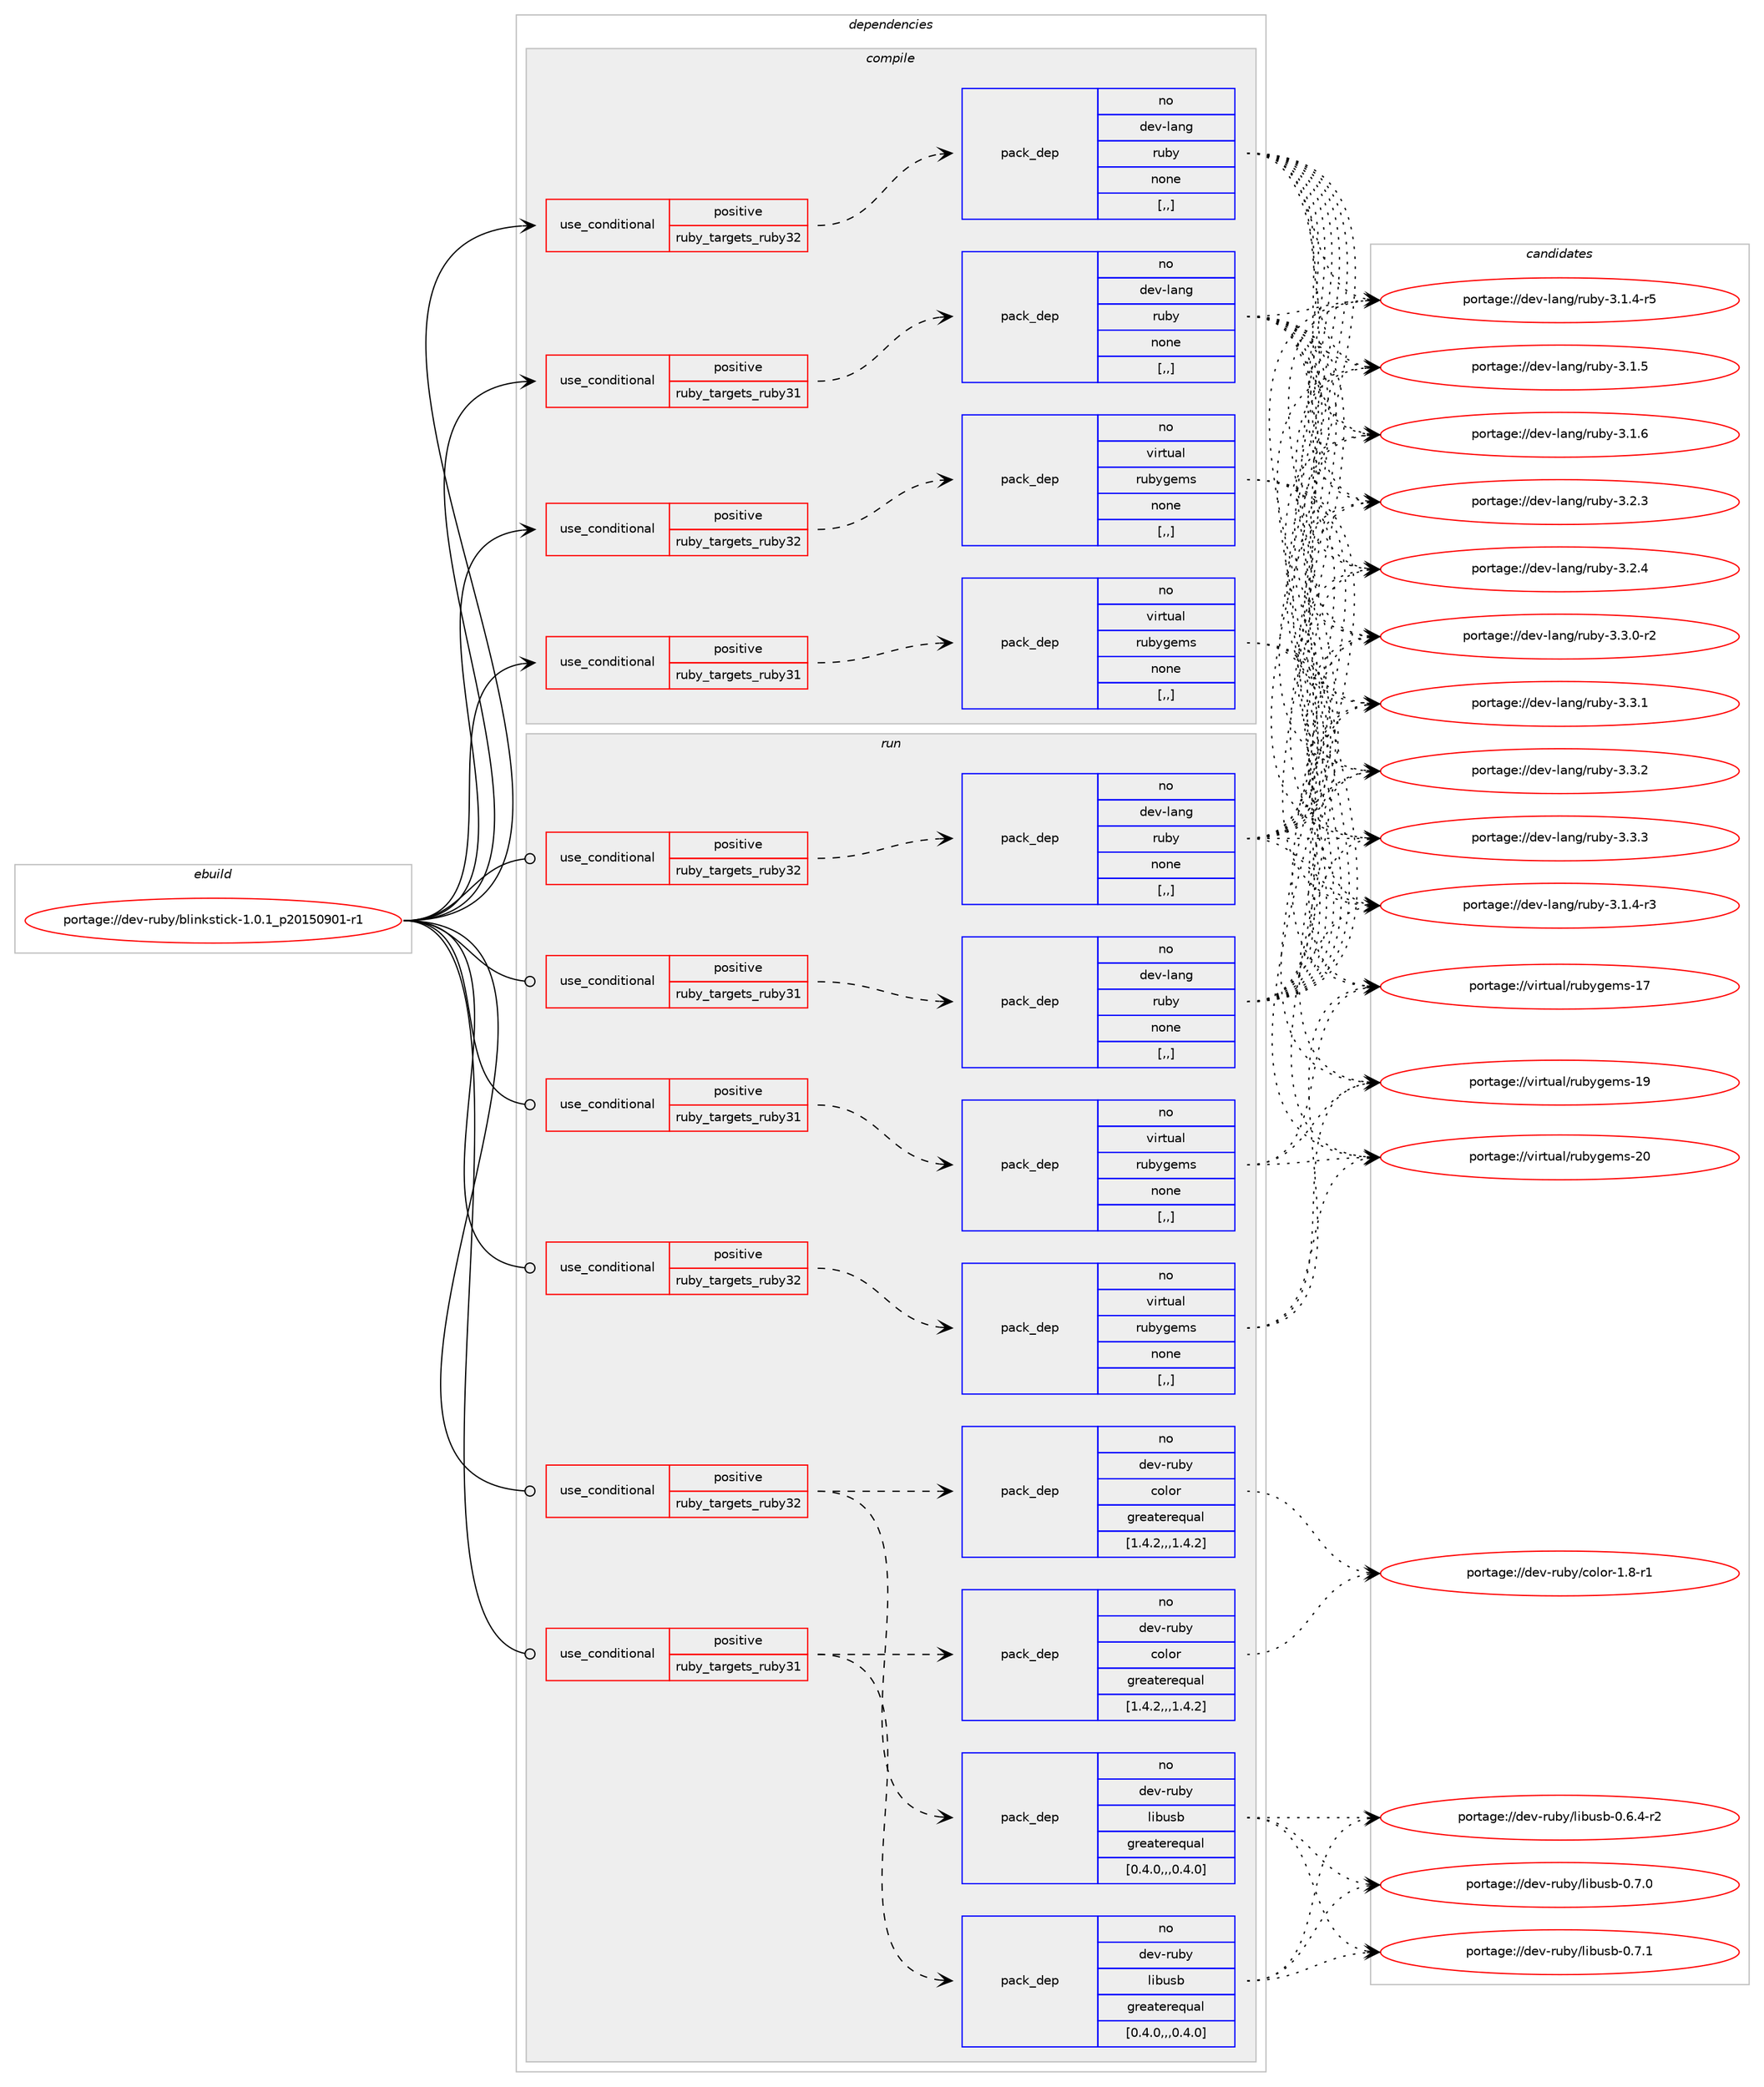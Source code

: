 digraph prolog {

# *************
# Graph options
# *************

newrank=true;
concentrate=true;
compound=true;
graph [rankdir=LR,fontname=Helvetica,fontsize=10,ranksep=1.5];#, ranksep=2.5, nodesep=0.2];
edge  [arrowhead=vee];
node  [fontname=Helvetica,fontsize=10];

# **********
# The ebuild
# **********

subgraph cluster_leftcol {
color=gray;
rank=same;
label=<<i>ebuild</i>>;
id [label="portage://dev-ruby/blinkstick-1.0.1_p20150901-r1", color=red, width=4, href="../dev-ruby/blinkstick-1.0.1_p20150901-r1.svg"];
}

# ****************
# The dependencies
# ****************

subgraph cluster_midcol {
color=gray;
label=<<i>dependencies</i>>;
subgraph cluster_compile {
fillcolor="#eeeeee";
style=filled;
label=<<i>compile</i>>;
subgraph cond43942 {
dependency174373 [label=<<TABLE BORDER="0" CELLBORDER="1" CELLSPACING="0" CELLPADDING="4"><TR><TD ROWSPAN="3" CELLPADDING="10">use_conditional</TD></TR><TR><TD>positive</TD></TR><TR><TD>ruby_targets_ruby31</TD></TR></TABLE>>, shape=none, color=red];
subgraph pack129171 {
dependency174374 [label=<<TABLE BORDER="0" CELLBORDER="1" CELLSPACING="0" CELLPADDING="4" WIDTH="220"><TR><TD ROWSPAN="6" CELLPADDING="30">pack_dep</TD></TR><TR><TD WIDTH="110">no</TD></TR><TR><TD>dev-lang</TD></TR><TR><TD>ruby</TD></TR><TR><TD>none</TD></TR><TR><TD>[,,]</TD></TR></TABLE>>, shape=none, color=blue];
}
dependency174373:e -> dependency174374:w [weight=20,style="dashed",arrowhead="vee"];
}
id:e -> dependency174373:w [weight=20,style="solid",arrowhead="vee"];
subgraph cond43943 {
dependency174375 [label=<<TABLE BORDER="0" CELLBORDER="1" CELLSPACING="0" CELLPADDING="4"><TR><TD ROWSPAN="3" CELLPADDING="10">use_conditional</TD></TR><TR><TD>positive</TD></TR><TR><TD>ruby_targets_ruby31</TD></TR></TABLE>>, shape=none, color=red];
subgraph pack129172 {
dependency174376 [label=<<TABLE BORDER="0" CELLBORDER="1" CELLSPACING="0" CELLPADDING="4" WIDTH="220"><TR><TD ROWSPAN="6" CELLPADDING="30">pack_dep</TD></TR><TR><TD WIDTH="110">no</TD></TR><TR><TD>virtual</TD></TR><TR><TD>rubygems</TD></TR><TR><TD>none</TD></TR><TR><TD>[,,]</TD></TR></TABLE>>, shape=none, color=blue];
}
dependency174375:e -> dependency174376:w [weight=20,style="dashed",arrowhead="vee"];
}
id:e -> dependency174375:w [weight=20,style="solid",arrowhead="vee"];
subgraph cond43944 {
dependency174377 [label=<<TABLE BORDER="0" CELLBORDER="1" CELLSPACING="0" CELLPADDING="4"><TR><TD ROWSPAN="3" CELLPADDING="10">use_conditional</TD></TR><TR><TD>positive</TD></TR><TR><TD>ruby_targets_ruby32</TD></TR></TABLE>>, shape=none, color=red];
subgraph pack129173 {
dependency174378 [label=<<TABLE BORDER="0" CELLBORDER="1" CELLSPACING="0" CELLPADDING="4" WIDTH="220"><TR><TD ROWSPAN="6" CELLPADDING="30">pack_dep</TD></TR><TR><TD WIDTH="110">no</TD></TR><TR><TD>dev-lang</TD></TR><TR><TD>ruby</TD></TR><TR><TD>none</TD></TR><TR><TD>[,,]</TD></TR></TABLE>>, shape=none, color=blue];
}
dependency174377:e -> dependency174378:w [weight=20,style="dashed",arrowhead="vee"];
}
id:e -> dependency174377:w [weight=20,style="solid",arrowhead="vee"];
subgraph cond43945 {
dependency174379 [label=<<TABLE BORDER="0" CELLBORDER="1" CELLSPACING="0" CELLPADDING="4"><TR><TD ROWSPAN="3" CELLPADDING="10">use_conditional</TD></TR><TR><TD>positive</TD></TR><TR><TD>ruby_targets_ruby32</TD></TR></TABLE>>, shape=none, color=red];
subgraph pack129174 {
dependency174380 [label=<<TABLE BORDER="0" CELLBORDER="1" CELLSPACING="0" CELLPADDING="4" WIDTH="220"><TR><TD ROWSPAN="6" CELLPADDING="30">pack_dep</TD></TR><TR><TD WIDTH="110">no</TD></TR><TR><TD>virtual</TD></TR><TR><TD>rubygems</TD></TR><TR><TD>none</TD></TR><TR><TD>[,,]</TD></TR></TABLE>>, shape=none, color=blue];
}
dependency174379:e -> dependency174380:w [weight=20,style="dashed",arrowhead="vee"];
}
id:e -> dependency174379:w [weight=20,style="solid",arrowhead="vee"];
}
subgraph cluster_compileandrun {
fillcolor="#eeeeee";
style=filled;
label=<<i>compile and run</i>>;
}
subgraph cluster_run {
fillcolor="#eeeeee";
style=filled;
label=<<i>run</i>>;
subgraph cond43946 {
dependency174381 [label=<<TABLE BORDER="0" CELLBORDER="1" CELLSPACING="0" CELLPADDING="4"><TR><TD ROWSPAN="3" CELLPADDING="10">use_conditional</TD></TR><TR><TD>positive</TD></TR><TR><TD>ruby_targets_ruby31</TD></TR></TABLE>>, shape=none, color=red];
subgraph pack129175 {
dependency174382 [label=<<TABLE BORDER="0" CELLBORDER="1" CELLSPACING="0" CELLPADDING="4" WIDTH="220"><TR><TD ROWSPAN="6" CELLPADDING="30">pack_dep</TD></TR><TR><TD WIDTH="110">no</TD></TR><TR><TD>dev-lang</TD></TR><TR><TD>ruby</TD></TR><TR><TD>none</TD></TR><TR><TD>[,,]</TD></TR></TABLE>>, shape=none, color=blue];
}
dependency174381:e -> dependency174382:w [weight=20,style="dashed",arrowhead="vee"];
}
id:e -> dependency174381:w [weight=20,style="solid",arrowhead="odot"];
subgraph cond43947 {
dependency174383 [label=<<TABLE BORDER="0" CELLBORDER="1" CELLSPACING="0" CELLPADDING="4"><TR><TD ROWSPAN="3" CELLPADDING="10">use_conditional</TD></TR><TR><TD>positive</TD></TR><TR><TD>ruby_targets_ruby31</TD></TR></TABLE>>, shape=none, color=red];
subgraph pack129176 {
dependency174384 [label=<<TABLE BORDER="0" CELLBORDER="1" CELLSPACING="0" CELLPADDING="4" WIDTH="220"><TR><TD ROWSPAN="6" CELLPADDING="30">pack_dep</TD></TR><TR><TD WIDTH="110">no</TD></TR><TR><TD>dev-ruby</TD></TR><TR><TD>color</TD></TR><TR><TD>greaterequal</TD></TR><TR><TD>[1.4.2,,,1.4.2]</TD></TR></TABLE>>, shape=none, color=blue];
}
dependency174383:e -> dependency174384:w [weight=20,style="dashed",arrowhead="vee"];
subgraph pack129177 {
dependency174385 [label=<<TABLE BORDER="0" CELLBORDER="1" CELLSPACING="0" CELLPADDING="4" WIDTH="220"><TR><TD ROWSPAN="6" CELLPADDING="30">pack_dep</TD></TR><TR><TD WIDTH="110">no</TD></TR><TR><TD>dev-ruby</TD></TR><TR><TD>libusb</TD></TR><TR><TD>greaterequal</TD></TR><TR><TD>[0.4.0,,,0.4.0]</TD></TR></TABLE>>, shape=none, color=blue];
}
dependency174383:e -> dependency174385:w [weight=20,style="dashed",arrowhead="vee"];
}
id:e -> dependency174383:w [weight=20,style="solid",arrowhead="odot"];
subgraph cond43948 {
dependency174386 [label=<<TABLE BORDER="0" CELLBORDER="1" CELLSPACING="0" CELLPADDING="4"><TR><TD ROWSPAN="3" CELLPADDING="10">use_conditional</TD></TR><TR><TD>positive</TD></TR><TR><TD>ruby_targets_ruby31</TD></TR></TABLE>>, shape=none, color=red];
subgraph pack129178 {
dependency174387 [label=<<TABLE BORDER="0" CELLBORDER="1" CELLSPACING="0" CELLPADDING="4" WIDTH="220"><TR><TD ROWSPAN="6" CELLPADDING="30">pack_dep</TD></TR><TR><TD WIDTH="110">no</TD></TR><TR><TD>virtual</TD></TR><TR><TD>rubygems</TD></TR><TR><TD>none</TD></TR><TR><TD>[,,]</TD></TR></TABLE>>, shape=none, color=blue];
}
dependency174386:e -> dependency174387:w [weight=20,style="dashed",arrowhead="vee"];
}
id:e -> dependency174386:w [weight=20,style="solid",arrowhead="odot"];
subgraph cond43949 {
dependency174388 [label=<<TABLE BORDER="0" CELLBORDER="1" CELLSPACING="0" CELLPADDING="4"><TR><TD ROWSPAN="3" CELLPADDING="10">use_conditional</TD></TR><TR><TD>positive</TD></TR><TR><TD>ruby_targets_ruby32</TD></TR></TABLE>>, shape=none, color=red];
subgraph pack129179 {
dependency174389 [label=<<TABLE BORDER="0" CELLBORDER="1" CELLSPACING="0" CELLPADDING="4" WIDTH="220"><TR><TD ROWSPAN="6" CELLPADDING="30">pack_dep</TD></TR><TR><TD WIDTH="110">no</TD></TR><TR><TD>dev-lang</TD></TR><TR><TD>ruby</TD></TR><TR><TD>none</TD></TR><TR><TD>[,,]</TD></TR></TABLE>>, shape=none, color=blue];
}
dependency174388:e -> dependency174389:w [weight=20,style="dashed",arrowhead="vee"];
}
id:e -> dependency174388:w [weight=20,style="solid",arrowhead="odot"];
subgraph cond43950 {
dependency174390 [label=<<TABLE BORDER="0" CELLBORDER="1" CELLSPACING="0" CELLPADDING="4"><TR><TD ROWSPAN="3" CELLPADDING="10">use_conditional</TD></TR><TR><TD>positive</TD></TR><TR><TD>ruby_targets_ruby32</TD></TR></TABLE>>, shape=none, color=red];
subgraph pack129180 {
dependency174391 [label=<<TABLE BORDER="0" CELLBORDER="1" CELLSPACING="0" CELLPADDING="4" WIDTH="220"><TR><TD ROWSPAN="6" CELLPADDING="30">pack_dep</TD></TR><TR><TD WIDTH="110">no</TD></TR><TR><TD>dev-ruby</TD></TR><TR><TD>color</TD></TR><TR><TD>greaterequal</TD></TR><TR><TD>[1.4.2,,,1.4.2]</TD></TR></TABLE>>, shape=none, color=blue];
}
dependency174390:e -> dependency174391:w [weight=20,style="dashed",arrowhead="vee"];
subgraph pack129181 {
dependency174392 [label=<<TABLE BORDER="0" CELLBORDER="1" CELLSPACING="0" CELLPADDING="4" WIDTH="220"><TR><TD ROWSPAN="6" CELLPADDING="30">pack_dep</TD></TR><TR><TD WIDTH="110">no</TD></TR><TR><TD>dev-ruby</TD></TR><TR><TD>libusb</TD></TR><TR><TD>greaterequal</TD></TR><TR><TD>[0.4.0,,,0.4.0]</TD></TR></TABLE>>, shape=none, color=blue];
}
dependency174390:e -> dependency174392:w [weight=20,style="dashed",arrowhead="vee"];
}
id:e -> dependency174390:w [weight=20,style="solid",arrowhead="odot"];
subgraph cond43951 {
dependency174393 [label=<<TABLE BORDER="0" CELLBORDER="1" CELLSPACING="0" CELLPADDING="4"><TR><TD ROWSPAN="3" CELLPADDING="10">use_conditional</TD></TR><TR><TD>positive</TD></TR><TR><TD>ruby_targets_ruby32</TD></TR></TABLE>>, shape=none, color=red];
subgraph pack129182 {
dependency174394 [label=<<TABLE BORDER="0" CELLBORDER="1" CELLSPACING="0" CELLPADDING="4" WIDTH="220"><TR><TD ROWSPAN="6" CELLPADDING="30">pack_dep</TD></TR><TR><TD WIDTH="110">no</TD></TR><TR><TD>virtual</TD></TR><TR><TD>rubygems</TD></TR><TR><TD>none</TD></TR><TR><TD>[,,]</TD></TR></TABLE>>, shape=none, color=blue];
}
dependency174393:e -> dependency174394:w [weight=20,style="dashed",arrowhead="vee"];
}
id:e -> dependency174393:w [weight=20,style="solid",arrowhead="odot"];
}
}

# **************
# The candidates
# **************

subgraph cluster_choices {
rank=same;
color=gray;
label=<<i>candidates</i>>;

subgraph choice129171 {
color=black;
nodesep=1;
choice100101118451089711010347114117981214551464946524511451 [label="portage://dev-lang/ruby-3.1.4-r3", color=red, width=4,href="../dev-lang/ruby-3.1.4-r3.svg"];
choice100101118451089711010347114117981214551464946524511453 [label="portage://dev-lang/ruby-3.1.4-r5", color=red, width=4,href="../dev-lang/ruby-3.1.4-r5.svg"];
choice10010111845108971101034711411798121455146494653 [label="portage://dev-lang/ruby-3.1.5", color=red, width=4,href="../dev-lang/ruby-3.1.5.svg"];
choice10010111845108971101034711411798121455146494654 [label="portage://dev-lang/ruby-3.1.6", color=red, width=4,href="../dev-lang/ruby-3.1.6.svg"];
choice10010111845108971101034711411798121455146504651 [label="portage://dev-lang/ruby-3.2.3", color=red, width=4,href="../dev-lang/ruby-3.2.3.svg"];
choice10010111845108971101034711411798121455146504652 [label="portage://dev-lang/ruby-3.2.4", color=red, width=4,href="../dev-lang/ruby-3.2.4.svg"];
choice100101118451089711010347114117981214551465146484511450 [label="portage://dev-lang/ruby-3.3.0-r2", color=red, width=4,href="../dev-lang/ruby-3.3.0-r2.svg"];
choice10010111845108971101034711411798121455146514649 [label="portage://dev-lang/ruby-3.3.1", color=red, width=4,href="../dev-lang/ruby-3.3.1.svg"];
choice10010111845108971101034711411798121455146514650 [label="portage://dev-lang/ruby-3.3.2", color=red, width=4,href="../dev-lang/ruby-3.3.2.svg"];
choice10010111845108971101034711411798121455146514651 [label="portage://dev-lang/ruby-3.3.3", color=red, width=4,href="../dev-lang/ruby-3.3.3.svg"];
dependency174374:e -> choice100101118451089711010347114117981214551464946524511451:w [style=dotted,weight="100"];
dependency174374:e -> choice100101118451089711010347114117981214551464946524511453:w [style=dotted,weight="100"];
dependency174374:e -> choice10010111845108971101034711411798121455146494653:w [style=dotted,weight="100"];
dependency174374:e -> choice10010111845108971101034711411798121455146494654:w [style=dotted,weight="100"];
dependency174374:e -> choice10010111845108971101034711411798121455146504651:w [style=dotted,weight="100"];
dependency174374:e -> choice10010111845108971101034711411798121455146504652:w [style=dotted,weight="100"];
dependency174374:e -> choice100101118451089711010347114117981214551465146484511450:w [style=dotted,weight="100"];
dependency174374:e -> choice10010111845108971101034711411798121455146514649:w [style=dotted,weight="100"];
dependency174374:e -> choice10010111845108971101034711411798121455146514650:w [style=dotted,weight="100"];
dependency174374:e -> choice10010111845108971101034711411798121455146514651:w [style=dotted,weight="100"];
}
subgraph choice129172 {
color=black;
nodesep=1;
choice118105114116117971084711411798121103101109115454955 [label="portage://virtual/rubygems-17", color=red, width=4,href="../virtual/rubygems-17.svg"];
choice118105114116117971084711411798121103101109115454957 [label="portage://virtual/rubygems-19", color=red, width=4,href="../virtual/rubygems-19.svg"];
choice118105114116117971084711411798121103101109115455048 [label="portage://virtual/rubygems-20", color=red, width=4,href="../virtual/rubygems-20.svg"];
dependency174376:e -> choice118105114116117971084711411798121103101109115454955:w [style=dotted,weight="100"];
dependency174376:e -> choice118105114116117971084711411798121103101109115454957:w [style=dotted,weight="100"];
dependency174376:e -> choice118105114116117971084711411798121103101109115455048:w [style=dotted,weight="100"];
}
subgraph choice129173 {
color=black;
nodesep=1;
choice100101118451089711010347114117981214551464946524511451 [label="portage://dev-lang/ruby-3.1.4-r3", color=red, width=4,href="../dev-lang/ruby-3.1.4-r3.svg"];
choice100101118451089711010347114117981214551464946524511453 [label="portage://dev-lang/ruby-3.1.4-r5", color=red, width=4,href="../dev-lang/ruby-3.1.4-r5.svg"];
choice10010111845108971101034711411798121455146494653 [label="portage://dev-lang/ruby-3.1.5", color=red, width=4,href="../dev-lang/ruby-3.1.5.svg"];
choice10010111845108971101034711411798121455146494654 [label="portage://dev-lang/ruby-3.1.6", color=red, width=4,href="../dev-lang/ruby-3.1.6.svg"];
choice10010111845108971101034711411798121455146504651 [label="portage://dev-lang/ruby-3.2.3", color=red, width=4,href="../dev-lang/ruby-3.2.3.svg"];
choice10010111845108971101034711411798121455146504652 [label="portage://dev-lang/ruby-3.2.4", color=red, width=4,href="../dev-lang/ruby-3.2.4.svg"];
choice100101118451089711010347114117981214551465146484511450 [label="portage://dev-lang/ruby-3.3.0-r2", color=red, width=4,href="../dev-lang/ruby-3.3.0-r2.svg"];
choice10010111845108971101034711411798121455146514649 [label="portage://dev-lang/ruby-3.3.1", color=red, width=4,href="../dev-lang/ruby-3.3.1.svg"];
choice10010111845108971101034711411798121455146514650 [label="portage://dev-lang/ruby-3.3.2", color=red, width=4,href="../dev-lang/ruby-3.3.2.svg"];
choice10010111845108971101034711411798121455146514651 [label="portage://dev-lang/ruby-3.3.3", color=red, width=4,href="../dev-lang/ruby-3.3.3.svg"];
dependency174378:e -> choice100101118451089711010347114117981214551464946524511451:w [style=dotted,weight="100"];
dependency174378:e -> choice100101118451089711010347114117981214551464946524511453:w [style=dotted,weight="100"];
dependency174378:e -> choice10010111845108971101034711411798121455146494653:w [style=dotted,weight="100"];
dependency174378:e -> choice10010111845108971101034711411798121455146494654:w [style=dotted,weight="100"];
dependency174378:e -> choice10010111845108971101034711411798121455146504651:w [style=dotted,weight="100"];
dependency174378:e -> choice10010111845108971101034711411798121455146504652:w [style=dotted,weight="100"];
dependency174378:e -> choice100101118451089711010347114117981214551465146484511450:w [style=dotted,weight="100"];
dependency174378:e -> choice10010111845108971101034711411798121455146514649:w [style=dotted,weight="100"];
dependency174378:e -> choice10010111845108971101034711411798121455146514650:w [style=dotted,weight="100"];
dependency174378:e -> choice10010111845108971101034711411798121455146514651:w [style=dotted,weight="100"];
}
subgraph choice129174 {
color=black;
nodesep=1;
choice118105114116117971084711411798121103101109115454955 [label="portage://virtual/rubygems-17", color=red, width=4,href="../virtual/rubygems-17.svg"];
choice118105114116117971084711411798121103101109115454957 [label="portage://virtual/rubygems-19", color=red, width=4,href="../virtual/rubygems-19.svg"];
choice118105114116117971084711411798121103101109115455048 [label="portage://virtual/rubygems-20", color=red, width=4,href="../virtual/rubygems-20.svg"];
dependency174380:e -> choice118105114116117971084711411798121103101109115454955:w [style=dotted,weight="100"];
dependency174380:e -> choice118105114116117971084711411798121103101109115454957:w [style=dotted,weight="100"];
dependency174380:e -> choice118105114116117971084711411798121103101109115455048:w [style=dotted,weight="100"];
}
subgraph choice129175 {
color=black;
nodesep=1;
choice100101118451089711010347114117981214551464946524511451 [label="portage://dev-lang/ruby-3.1.4-r3", color=red, width=4,href="../dev-lang/ruby-3.1.4-r3.svg"];
choice100101118451089711010347114117981214551464946524511453 [label="portage://dev-lang/ruby-3.1.4-r5", color=red, width=4,href="../dev-lang/ruby-3.1.4-r5.svg"];
choice10010111845108971101034711411798121455146494653 [label="portage://dev-lang/ruby-3.1.5", color=red, width=4,href="../dev-lang/ruby-3.1.5.svg"];
choice10010111845108971101034711411798121455146494654 [label="portage://dev-lang/ruby-3.1.6", color=red, width=4,href="../dev-lang/ruby-3.1.6.svg"];
choice10010111845108971101034711411798121455146504651 [label="portage://dev-lang/ruby-3.2.3", color=red, width=4,href="../dev-lang/ruby-3.2.3.svg"];
choice10010111845108971101034711411798121455146504652 [label="portage://dev-lang/ruby-3.2.4", color=red, width=4,href="../dev-lang/ruby-3.2.4.svg"];
choice100101118451089711010347114117981214551465146484511450 [label="portage://dev-lang/ruby-3.3.0-r2", color=red, width=4,href="../dev-lang/ruby-3.3.0-r2.svg"];
choice10010111845108971101034711411798121455146514649 [label="portage://dev-lang/ruby-3.3.1", color=red, width=4,href="../dev-lang/ruby-3.3.1.svg"];
choice10010111845108971101034711411798121455146514650 [label="portage://dev-lang/ruby-3.3.2", color=red, width=4,href="../dev-lang/ruby-3.3.2.svg"];
choice10010111845108971101034711411798121455146514651 [label="portage://dev-lang/ruby-3.3.3", color=red, width=4,href="../dev-lang/ruby-3.3.3.svg"];
dependency174382:e -> choice100101118451089711010347114117981214551464946524511451:w [style=dotted,weight="100"];
dependency174382:e -> choice100101118451089711010347114117981214551464946524511453:w [style=dotted,weight="100"];
dependency174382:e -> choice10010111845108971101034711411798121455146494653:w [style=dotted,weight="100"];
dependency174382:e -> choice10010111845108971101034711411798121455146494654:w [style=dotted,weight="100"];
dependency174382:e -> choice10010111845108971101034711411798121455146504651:w [style=dotted,weight="100"];
dependency174382:e -> choice10010111845108971101034711411798121455146504652:w [style=dotted,weight="100"];
dependency174382:e -> choice100101118451089711010347114117981214551465146484511450:w [style=dotted,weight="100"];
dependency174382:e -> choice10010111845108971101034711411798121455146514649:w [style=dotted,weight="100"];
dependency174382:e -> choice10010111845108971101034711411798121455146514650:w [style=dotted,weight="100"];
dependency174382:e -> choice10010111845108971101034711411798121455146514651:w [style=dotted,weight="100"];
}
subgraph choice129176 {
color=black;
nodesep=1;
choice10010111845114117981214799111108111114454946564511449 [label="portage://dev-ruby/color-1.8-r1", color=red, width=4,href="../dev-ruby/color-1.8-r1.svg"];
dependency174384:e -> choice10010111845114117981214799111108111114454946564511449:w [style=dotted,weight="100"];
}
subgraph choice129177 {
color=black;
nodesep=1;
choice10010111845114117981214710810598117115984548465446524511450 [label="portage://dev-ruby/libusb-0.6.4-r2", color=red, width=4,href="../dev-ruby/libusb-0.6.4-r2.svg"];
choice1001011184511411798121471081059811711598454846554648 [label="portage://dev-ruby/libusb-0.7.0", color=red, width=4,href="../dev-ruby/libusb-0.7.0.svg"];
choice1001011184511411798121471081059811711598454846554649 [label="portage://dev-ruby/libusb-0.7.1", color=red, width=4,href="../dev-ruby/libusb-0.7.1.svg"];
dependency174385:e -> choice10010111845114117981214710810598117115984548465446524511450:w [style=dotted,weight="100"];
dependency174385:e -> choice1001011184511411798121471081059811711598454846554648:w [style=dotted,weight="100"];
dependency174385:e -> choice1001011184511411798121471081059811711598454846554649:w [style=dotted,weight="100"];
}
subgraph choice129178 {
color=black;
nodesep=1;
choice118105114116117971084711411798121103101109115454955 [label="portage://virtual/rubygems-17", color=red, width=4,href="../virtual/rubygems-17.svg"];
choice118105114116117971084711411798121103101109115454957 [label="portage://virtual/rubygems-19", color=red, width=4,href="../virtual/rubygems-19.svg"];
choice118105114116117971084711411798121103101109115455048 [label="portage://virtual/rubygems-20", color=red, width=4,href="../virtual/rubygems-20.svg"];
dependency174387:e -> choice118105114116117971084711411798121103101109115454955:w [style=dotted,weight="100"];
dependency174387:e -> choice118105114116117971084711411798121103101109115454957:w [style=dotted,weight="100"];
dependency174387:e -> choice118105114116117971084711411798121103101109115455048:w [style=dotted,weight="100"];
}
subgraph choice129179 {
color=black;
nodesep=1;
choice100101118451089711010347114117981214551464946524511451 [label="portage://dev-lang/ruby-3.1.4-r3", color=red, width=4,href="../dev-lang/ruby-3.1.4-r3.svg"];
choice100101118451089711010347114117981214551464946524511453 [label="portage://dev-lang/ruby-3.1.4-r5", color=red, width=4,href="../dev-lang/ruby-3.1.4-r5.svg"];
choice10010111845108971101034711411798121455146494653 [label="portage://dev-lang/ruby-3.1.5", color=red, width=4,href="../dev-lang/ruby-3.1.5.svg"];
choice10010111845108971101034711411798121455146494654 [label="portage://dev-lang/ruby-3.1.6", color=red, width=4,href="../dev-lang/ruby-3.1.6.svg"];
choice10010111845108971101034711411798121455146504651 [label="portage://dev-lang/ruby-3.2.3", color=red, width=4,href="../dev-lang/ruby-3.2.3.svg"];
choice10010111845108971101034711411798121455146504652 [label="portage://dev-lang/ruby-3.2.4", color=red, width=4,href="../dev-lang/ruby-3.2.4.svg"];
choice100101118451089711010347114117981214551465146484511450 [label="portage://dev-lang/ruby-3.3.0-r2", color=red, width=4,href="../dev-lang/ruby-3.3.0-r2.svg"];
choice10010111845108971101034711411798121455146514649 [label="portage://dev-lang/ruby-3.3.1", color=red, width=4,href="../dev-lang/ruby-3.3.1.svg"];
choice10010111845108971101034711411798121455146514650 [label="portage://dev-lang/ruby-3.3.2", color=red, width=4,href="../dev-lang/ruby-3.3.2.svg"];
choice10010111845108971101034711411798121455146514651 [label="portage://dev-lang/ruby-3.3.3", color=red, width=4,href="../dev-lang/ruby-3.3.3.svg"];
dependency174389:e -> choice100101118451089711010347114117981214551464946524511451:w [style=dotted,weight="100"];
dependency174389:e -> choice100101118451089711010347114117981214551464946524511453:w [style=dotted,weight="100"];
dependency174389:e -> choice10010111845108971101034711411798121455146494653:w [style=dotted,weight="100"];
dependency174389:e -> choice10010111845108971101034711411798121455146494654:w [style=dotted,weight="100"];
dependency174389:e -> choice10010111845108971101034711411798121455146504651:w [style=dotted,weight="100"];
dependency174389:e -> choice10010111845108971101034711411798121455146504652:w [style=dotted,weight="100"];
dependency174389:e -> choice100101118451089711010347114117981214551465146484511450:w [style=dotted,weight="100"];
dependency174389:e -> choice10010111845108971101034711411798121455146514649:w [style=dotted,weight="100"];
dependency174389:e -> choice10010111845108971101034711411798121455146514650:w [style=dotted,weight="100"];
dependency174389:e -> choice10010111845108971101034711411798121455146514651:w [style=dotted,weight="100"];
}
subgraph choice129180 {
color=black;
nodesep=1;
choice10010111845114117981214799111108111114454946564511449 [label="portage://dev-ruby/color-1.8-r1", color=red, width=4,href="../dev-ruby/color-1.8-r1.svg"];
dependency174391:e -> choice10010111845114117981214799111108111114454946564511449:w [style=dotted,weight="100"];
}
subgraph choice129181 {
color=black;
nodesep=1;
choice10010111845114117981214710810598117115984548465446524511450 [label="portage://dev-ruby/libusb-0.6.4-r2", color=red, width=4,href="../dev-ruby/libusb-0.6.4-r2.svg"];
choice1001011184511411798121471081059811711598454846554648 [label="portage://dev-ruby/libusb-0.7.0", color=red, width=4,href="../dev-ruby/libusb-0.7.0.svg"];
choice1001011184511411798121471081059811711598454846554649 [label="portage://dev-ruby/libusb-0.7.1", color=red, width=4,href="../dev-ruby/libusb-0.7.1.svg"];
dependency174392:e -> choice10010111845114117981214710810598117115984548465446524511450:w [style=dotted,weight="100"];
dependency174392:e -> choice1001011184511411798121471081059811711598454846554648:w [style=dotted,weight="100"];
dependency174392:e -> choice1001011184511411798121471081059811711598454846554649:w [style=dotted,weight="100"];
}
subgraph choice129182 {
color=black;
nodesep=1;
choice118105114116117971084711411798121103101109115454955 [label="portage://virtual/rubygems-17", color=red, width=4,href="../virtual/rubygems-17.svg"];
choice118105114116117971084711411798121103101109115454957 [label="portage://virtual/rubygems-19", color=red, width=4,href="../virtual/rubygems-19.svg"];
choice118105114116117971084711411798121103101109115455048 [label="portage://virtual/rubygems-20", color=red, width=4,href="../virtual/rubygems-20.svg"];
dependency174394:e -> choice118105114116117971084711411798121103101109115454955:w [style=dotted,weight="100"];
dependency174394:e -> choice118105114116117971084711411798121103101109115454957:w [style=dotted,weight="100"];
dependency174394:e -> choice118105114116117971084711411798121103101109115455048:w [style=dotted,weight="100"];
}
}

}
